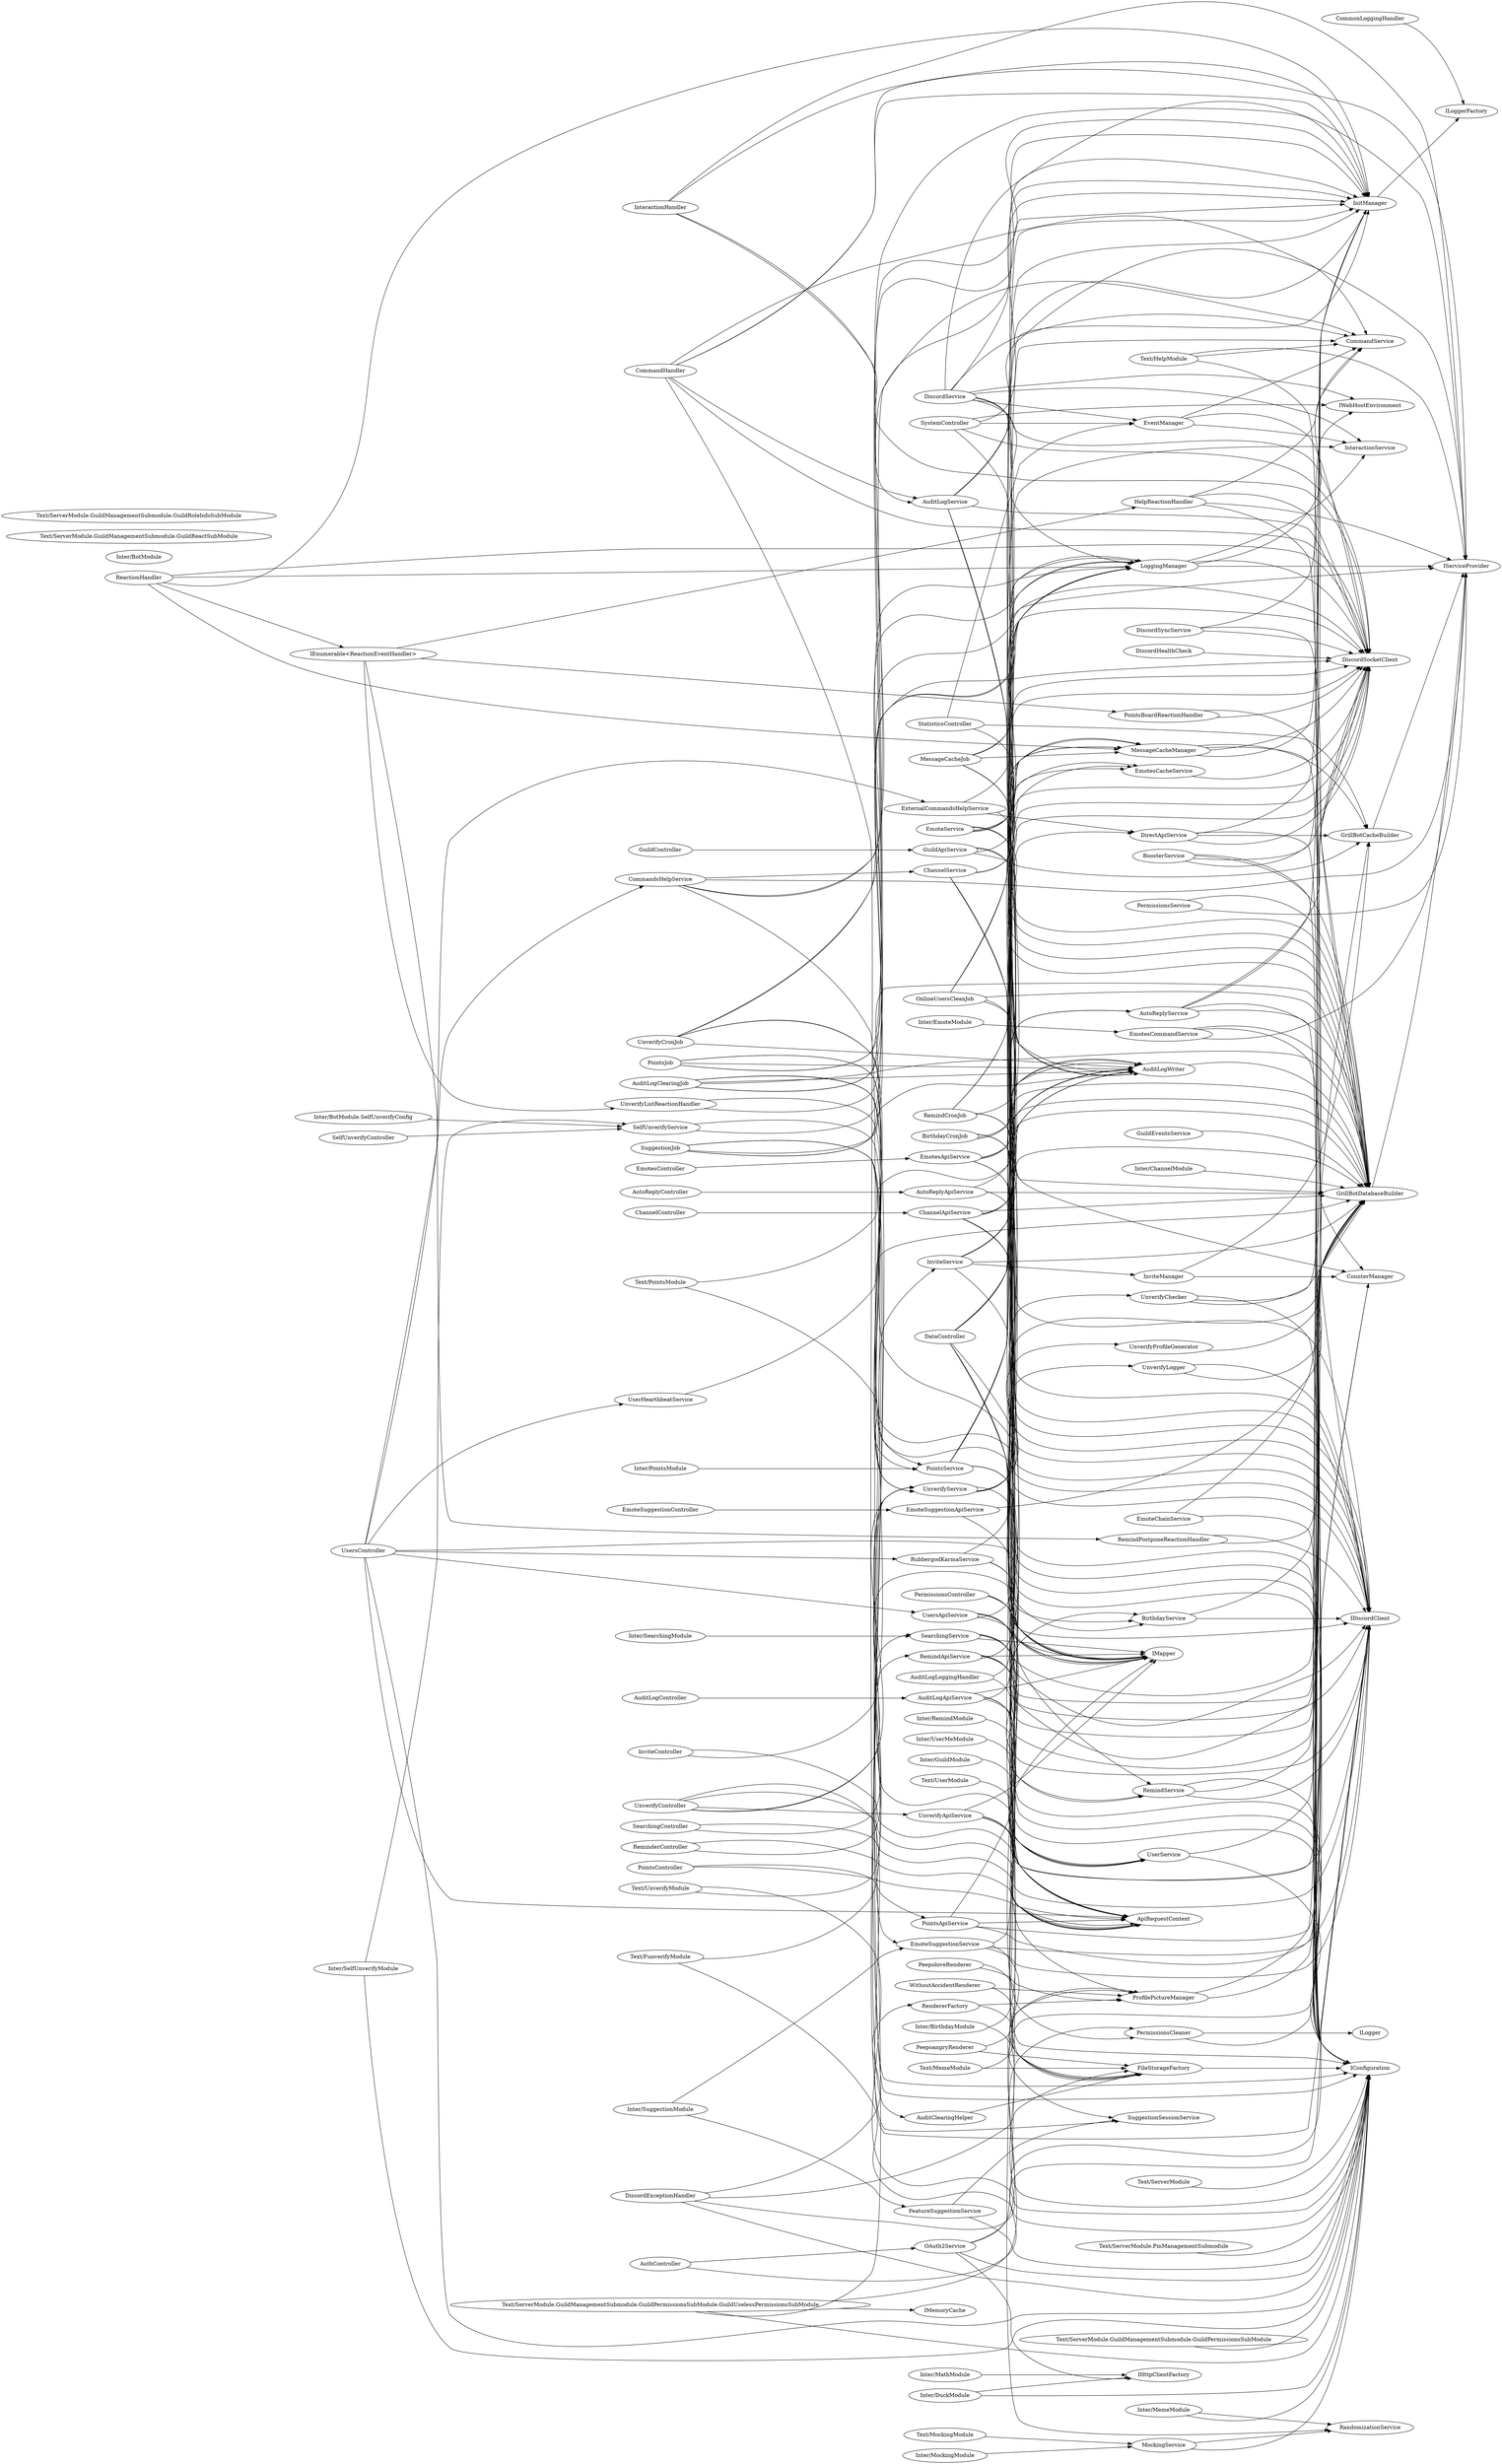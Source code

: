digraph GrillBot {
    rankdir=LR
    
    AuditLogController -> { AuditLogApiService }
    AuthController -> { OAuth2Service IDiscordClient }
    AutoReplyController -> { AutoReplyApiService }
    ChannelController -> { ChannelApiService }
    DataController -> { IDiscordClient CommandService IConfiguration InteractionService EmotesCacheService IMapper GrillBotDatabaseBuilder ApiRequestContext }
    EmotesController -> EmotesApiService
    EmoteSuggestionController -> EmoteSuggestionApiService
    GuildController -> { GuildApiService }
    InviteController -> { InviteService ApiRequestContext }
    PermissionsController -> { IDiscordClient IMapper GrillBotDatabaseBuilder }
    PointsController -> { PointsApiService ApiRequestContext }
    ReminderController -> { RemindApiService ApiRequestContext }
    SearchingController -> { SearchingService ApiRequestContext }
    SelfUnverifyController -> SelfUnverifyService
    StatisticsController -> { GrillBotDatabaseBuilder GrillBotCacheBuilder EventManager }
    SystemController -> { IWebHostEnvironment DiscordSocketClient InitManager CounterManager EventManager }
    UnverifyController -> { UnverifyService IDiscordClient IMapper UnverifyApiService ApiRequestContext }
    UsersController -> { CommandsHelpService ExternalCommandsHelpService UsersApiService RubbergodKarmaService ApiRequestContext UserHearthbeatService BirthdayService IConfiguration }
    
    AuditClearingHelper -> { FileStorageFactory }
    AuditLogService -> { DiscordSocketClient GrillBotDatabaseBuilder InitManager AuditLogWriter IServiceProvider }
    AuditLogApiService -> { GrillBotDatabaseBuilder IMapper FileStorageFactory ApiRequestContext AuditLogWriter }
    AuditLogClearingJob -> { AuditLogWriter IDiscordClient GrillBotDatabaseBuilder InitManager AuditClearingHelper LoggingManager }
    AuditLogWriter -> { GrillBotDatabaseBuilder }
    AuditLogLoggingHandler -> { AuditLogWriter IConfiguration }
    
    BirthdayCronJob -> { IConfiguration BirthdayService AuditLogWriter IDiscordClient InitManager LoggingManager }
    BirthdayService -> { IDiscordClient GrillBotDatabaseBuilder }
    
    CommandsHelpService -> { DiscordSocketClient CommandService ChannelService IServiceProvider IConfiguration }
    ExternalCommandsHelpService -> { DirectApiService IConfiguration IServiceProvider }
    DirectApiService -> { DiscordSocketClient IConfiguration InitManager GrillBotCacheBuilder }
    
    DiscordHealthCheck -> DiscordSocketClient
    DiscordService -> { DiscordSocketClient IConfiguration IServiceProvider CommandService IWebHostEnvironment InitManager InteractionService AuditLogWriter EventManager LoggingManager }
    DiscordSyncService -> { DiscordSocketClient GrillBotDatabaseBuilder InitManager }
    
    EmoteChainService -> { IConfiguration DiscordSocketClient }
    EmotesApiService -> { GrillBotDatabaseBuilder EmotesCacheService IMapper ApiRequestContext AuditLogWriter }
    EmotesCacheService -> DiscordSocketClient
    EmotesCommandService -> { IServiceProvider GrillBotDatabaseBuilder IDiscordClient }
    EmoteService -> { DiscordSocketClient GrillBotDatabaseBuilder IConfiguration MessageCacheManager EmotesCacheService }
    
    GuildApiService -> { GrillBotDatabaseBuilder DiscordSocketClient IMapper GrillBotCacheBuilder }
    GuildEventsService -> GrillBotDatabaseBuilder
    
    ChannelService -> { DiscordSocketClient GrillBotDatabaseBuilder IConfiguration MessageCacheManager }
    ChannelApiService -> { GrillBotDatabaseBuilder IMapper IDiscordClient MessageCacheManager AutoReplyService ApiRequestContext AuditLogWriter }
    
    PeepoangryRenderer -> { FileStorageFactory ProfilePictureManager }
    PeepoloveRenderer -> { FileStorageFactory ProfilePictureManager }
    RendererFactory -> { FileStorageFactory ProfilePictureManager }
    WithoutAccidentRenderer -> { FileStorageFactory ProfilePictureManager }
    
    PermissionsCleaner -> { CounterManager ILogger }
    PermissionsService -> { GrillBotDatabaseBuilder IServiceProvider }
    
    RemindCronJob -> { AuditLogWriter IDiscordClient RemindService InitManager LoggingManager }
    RemindService -> { IDiscordClient GrillBotDatabaseBuilder IConfiguration }
    RemindApiService -> { GrillBotDatabaseBuilder IMapper ApiRequestContext RemindService AuditLogWriter }
    
    EmoteSuggestionApiService -> { GrillBotDatabaseBuilder IMapper }
    EmoteSuggestionService -> { SuggestionSessionService GrillBotDatabaseBuilder IDiscordClient MessageCacheManager }
    FeatureSuggestionService -> { SuggestionSessionService IConfiguration }
    SuggestionJob -> { AuditLogWriter IDiscordClient InitManager EmoteSuggestionService SuggestionSessionService LoggingManager }
    
    SelfUnverifyService -> { UnverifyService GrillBotDatabaseBuilder }
    UnverifyApiService -> { GrillBotDatabaseBuilder IMapper IDiscordClient ApiRequestContext }
    UnverifyChecker -> { GrillBotDatabaseBuilder IConfiguration IWebHostEnvironment }
    UnverifyCronJob -> { AuditLogWriter IDiscordClient UnverifyService InitManager LoggingManager }
    UnverifyLogger -> { IDiscordClient GrillBotDatabaseBuilder }
    UnverifyProfileGenerator -> GrillBotDatabaseBuilder
    UnverifyService -> { DiscordSocketClient UnverifyChecker UnverifyProfileGenerator UnverifyLogger GrillBotDatabaseBuilder PermissionsCleaner LoggingManager }
    
    OnlineUsersCleanJob -> { AuditLogWriter IDiscordClient GrillBotDatabaseBuilder InitManager LoggingManager }
    
    PointsApiService -> { GrillBotDatabaseBuilder IMapper IDiscordClient ApiRequestContext }
    PointsJob -> { AuditLogWriter IDiscordClient InitManager PointsService LoggingManager }
    PointsService -> { DiscordSocketClient GrillBotDatabaseBuilder IConfiguration MessageCacheManager RandomizationService ProfilePictureManager }
    
    UserService -> { GrillBotDatabaseBuilder IConfiguration }
    UsersApiService -> { GrillBotDatabaseBuilder IMapper IDiscordClient ApiRequestContext AuditLogWriter }
    RubbergodKarmaService -> { DirectApiService IDiscordClient IMapper }
    UserHearthbeatService -> { GrillBotDatabaseBuilder }
   
    AutoReplyApiService -> { AutoReplyService GrillBotDatabaseBuilder IMapper }
    AutoReplyService -> { IConfiguration DiscordSocketClient GrillBotDatabaseBuilder InitManager }
    
    BoosterService -> { DiscordSocketClient GrillBotDatabaseBuilder IConfiguration InitManager }
    DiscordExceptionHandler -> { IDiscordClient IConfiguration FileStorageFactory RendererFactory }
    InviteService -> { DiscordSocketClient GrillBotDatabaseBuilder IMapper AuditLogWriter InviteManager }
    MessageCacheJob -> { AuditLogWriter IDiscordClient InitManager MessageCacheManager LoggingManager }
    
    MockingService -> { IConfiguration RandomizationService }
    
    OAuth2Service -> { IConfiguration GrillBotDatabaseBuilder IHttpClientFactory LoggingManager }
    
    SearchingService -> { IDiscordClient GrillBotDatabaseBuilder UserService IMapper }
    
    CommandHandler -> { DiscordSocketClient CommandService IServiceProvider IConfiguration AuditLogService InitManager }
    InteractionHandler -> { DiscordSocketClient IServiceProvider InitManager AuditLogService }
    ReactionHandler -> { DiscordSocketClient "IEnumerable<ReactionEventHandler>" MessageCacheManager InitManager LoggingManager }
    
    "IEnumerable<ReactionEventHandler>" -> "HelpReactionHandler"
    "IEnumerable<ReactionEventHandler>" -> "PointsBoardReactionHandler"
    "IEnumerable<ReactionEventHandler>" -> "UnverifyListReactionHandler"
    "IEnumerable<ReactionEventHandler>" -> "RemindPostponeReactionHandler"
    HelpReactionHandler -> { CommandService DiscordSocketClient IServiceProvider IConfiguration }
    PointsBoardReactionHandler -> { GrillBotDatabaseBuilder DiscordSocketClient }
    RemindPostponeReactionHandler -> { GrillBotDatabaseBuilder IDiscordClient }
    UnverifyListReactionHandler -> { DiscordSocketClient UnverifyService }
    
    "Inter/SelfUnverifyModule" -> { SelfUnverifyService IConfiguration }
    "Inter/UserMeModule" -> UserService
    "Inter/BirthdayModule" -> { BirthdayService IConfiguration }
    "Inter/BotModule"
    "Inter/BotModule.SelfUnverifyConfig" -> SelfUnverifyService
    "Inter/DuckModule" -> { IHttpClientFactory IConfiguration }
    "Inter/EmoteModule" -> EmotesCommandService
    "Inter/GuildModule" -> UserService
    "Inter/ChannelModule" -> { GrillBotDatabaseBuilder }
    "Inter/MathModule" -> IHttpClientFactory
    "Inter/MemeModule" -> { RandomizationService IConfiguration }
    "Inter/MockingModule" -> MockingService
    "Inter/PointsModule" -> PointsService
    "Inter/RemindModule" -> RemindService
    "Inter/SearchingModule" -> SearchingService
    "Inter/SuggestionModule" -> { EmoteSuggestionService FeatureSuggestionService }
    
    "Text/ServerModule" -> "IConfiguration"
    "Text/ServerModule.PinManagementSubmodule" -> "IConfiguration"
    "Text/ServerModule.GuildManagementSubmodule.GuildPermissionsSubModule" -> "IConfiguration"
    "Text/ServerModule.GuildManagementSubmodule.GuildPermissionsSubModule.GuildUselessPermissionsSubModule" -> { IMemoryCache IConfiguration PermissionsCleaner UnverifyService }
    "Text/ServerModule.GuildManagementSubmodule.GuildReactSubModule"
    "Text/ServerModule.GuildManagementSubmodule.GuildRoleInfoSubModule"
    "Text/PointsModule" -> { PointsService GrillBotDatabaseBuilder }
    "Text/MockingModule" -> "MockingService"
    "Text/MemeModule" -> { FileStorageFactory ProfilePictureManager }
    "Text/HelpModule" -> { CommandService IServiceProvider IConfiguration }
    "Text/UserModule" -> "UserService"
    "Text/UnverifyModule" -> { UnverifyService IConfiguration }
    "Text/FunverifyModule" -> { UnverifyService IConfiguration }
    
    InviteManager -> { GrillBotCacheBuilder CounterManager }
    MessageCacheManager -> { DiscordSocketClient InitManager GrillBotCacheBuilder CounterManager }
    ProfilePictureManager -> { GrillBotCacheBuilder CounterManager }
    GrillBotCacheBuilder -> { IServiceProvider }
    
    GrillBotDatabaseBuilder -> { IServiceProvider }
    
    CommonLoggingHandler -> { ILoggerFactory }
    LoggingManager -> { DiscordSocketClient CommandService InteractionService IServiceProvider }
    
    EventManager -> { DiscordSocketClient InteractionService CommandService }
    InitManager -> ILoggerFactory
    FileStorageFactory -> IConfiguration
}
